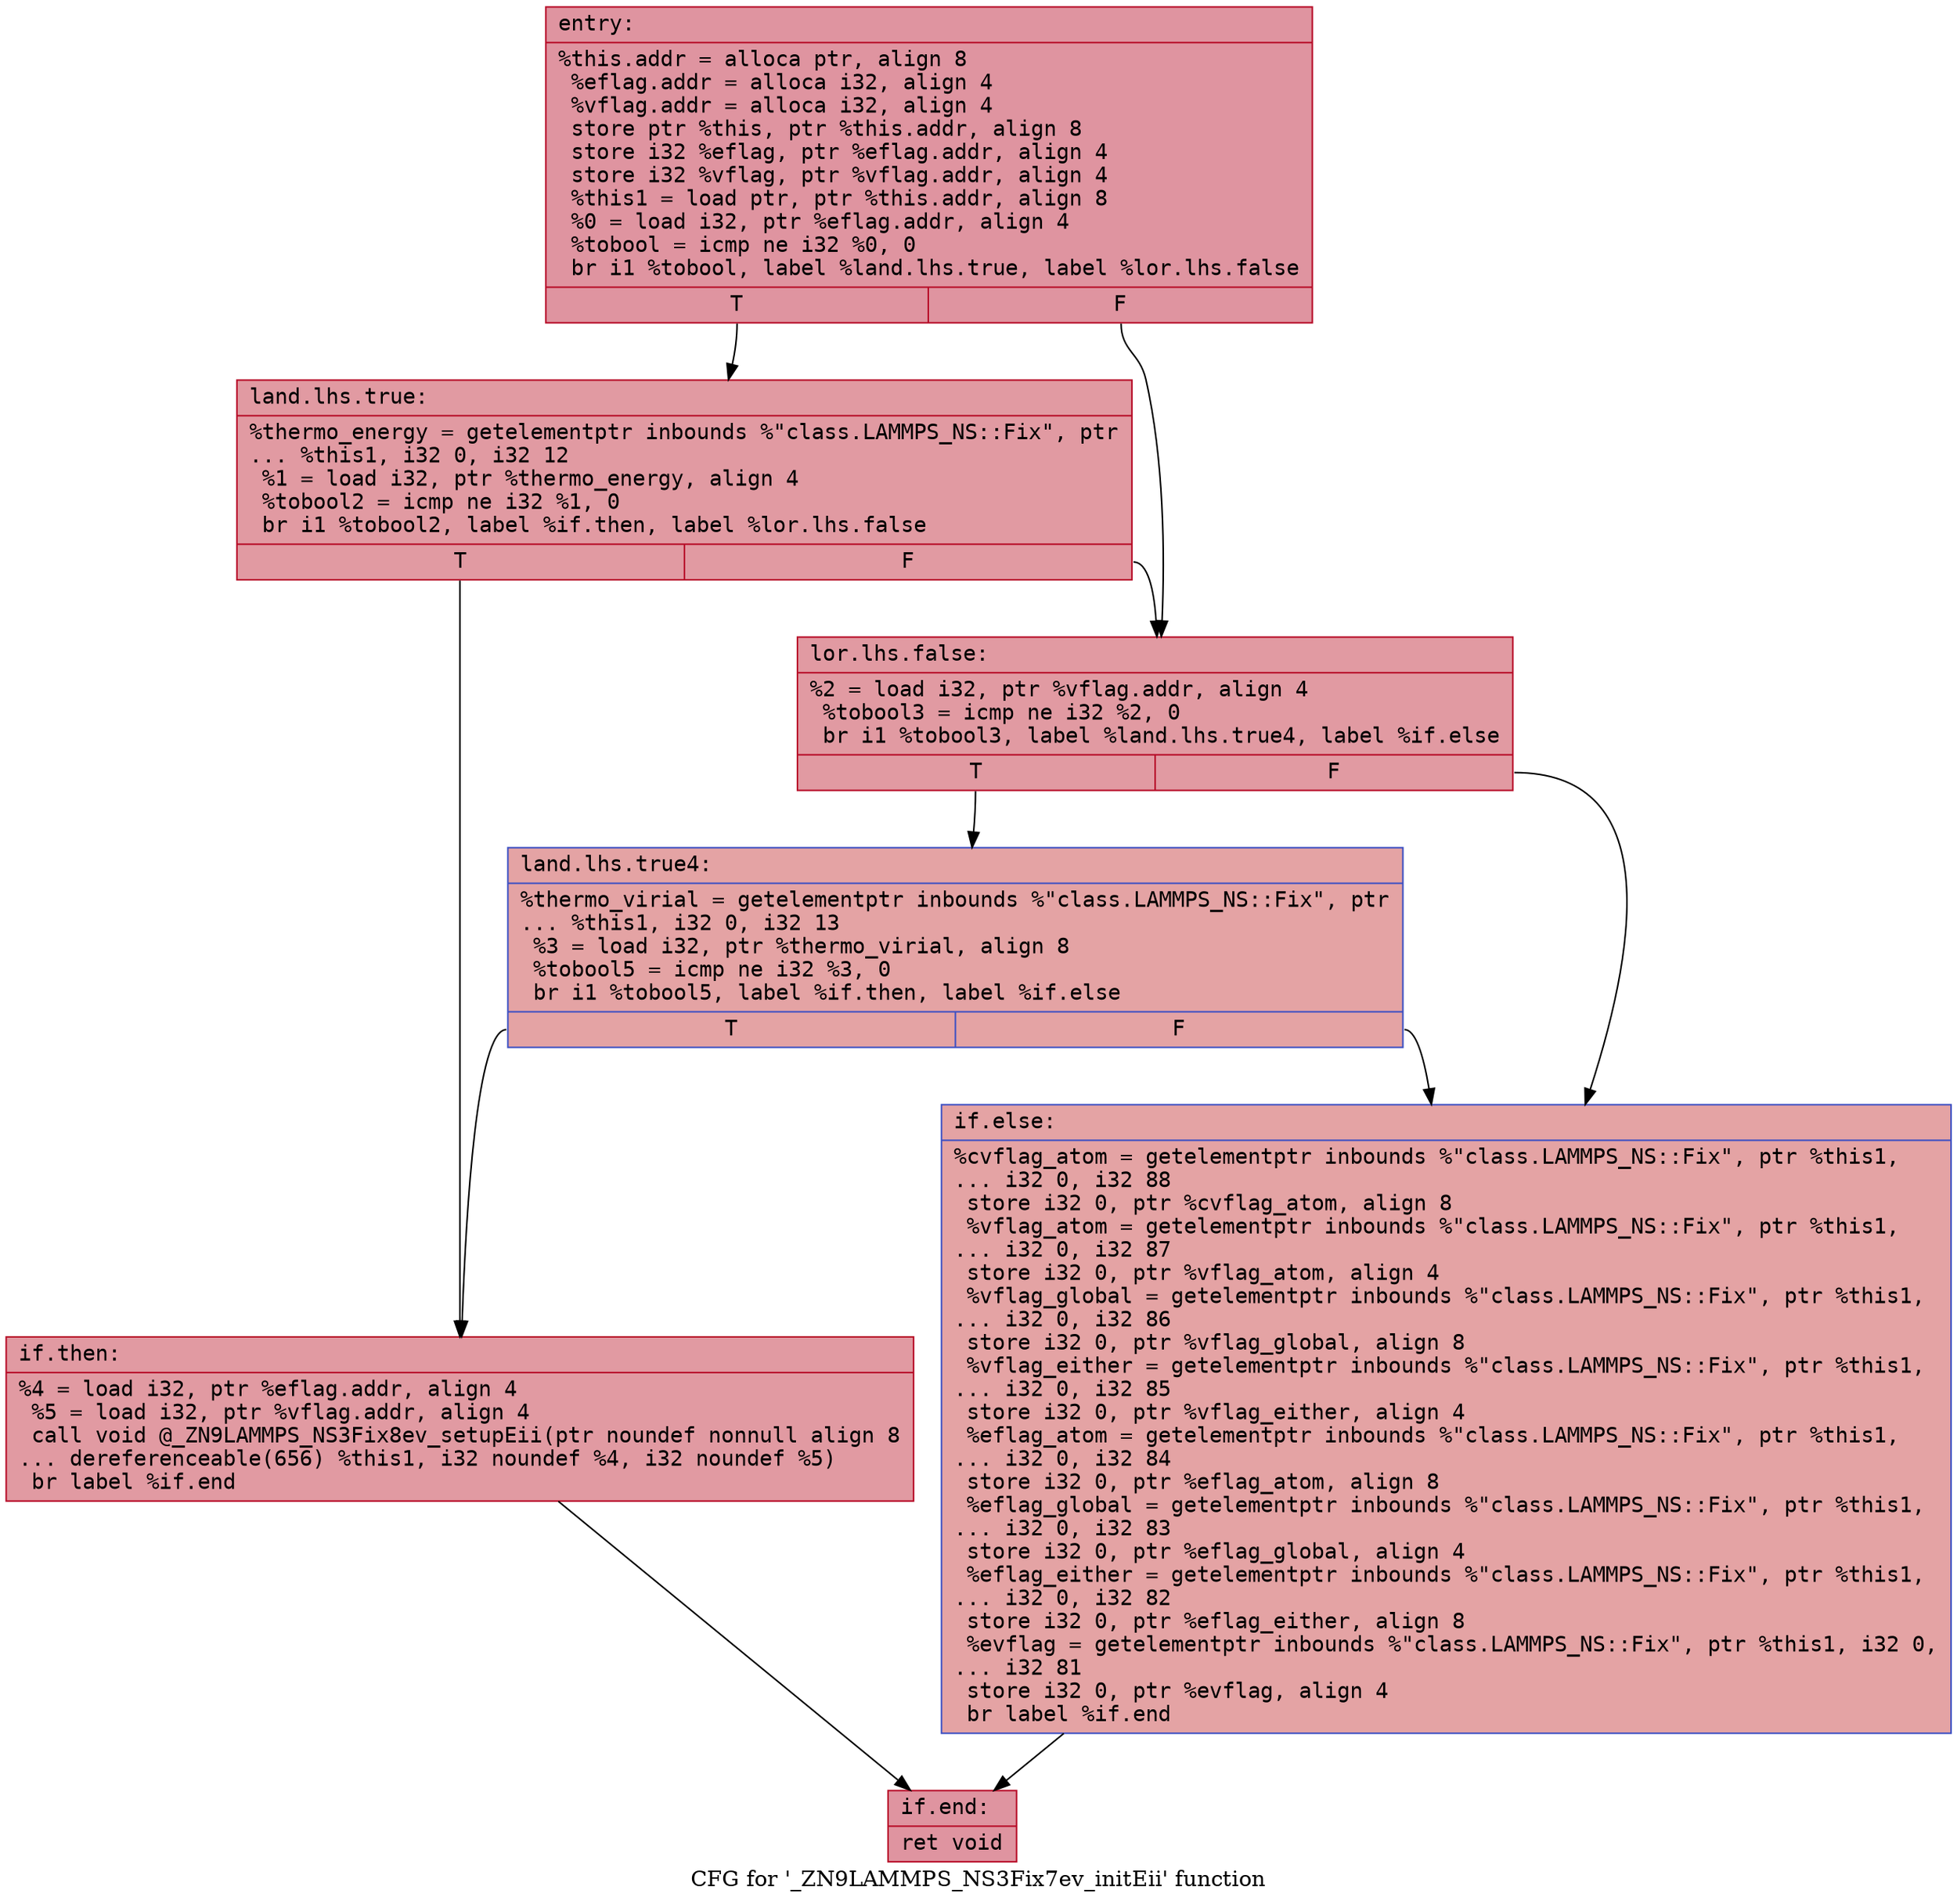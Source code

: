 digraph "CFG for '_ZN9LAMMPS_NS3Fix7ev_initEii' function" {
	label="CFG for '_ZN9LAMMPS_NS3Fix7ev_initEii' function";

	Node0x5634c6545df0 [shape=record,color="#b70d28ff", style=filled, fillcolor="#b70d2870" fontname="Courier",label="{entry:\l|  %this.addr = alloca ptr, align 8\l  %eflag.addr = alloca i32, align 4\l  %vflag.addr = alloca i32, align 4\l  store ptr %this, ptr %this.addr, align 8\l  store i32 %eflag, ptr %eflag.addr, align 4\l  store i32 %vflag, ptr %vflag.addr, align 4\l  %this1 = load ptr, ptr %this.addr, align 8\l  %0 = load i32, ptr %eflag.addr, align 4\l  %tobool = icmp ne i32 %0, 0\l  br i1 %tobool, label %land.lhs.true, label %lor.lhs.false\l|{<s0>T|<s1>F}}"];
	Node0x5634c6545df0:s0 -> Node0x5634c6546320[tooltip="entry -> land.lhs.true\nProbability 62.50%" ];
	Node0x5634c6545df0:s1 -> Node0x5634c65463a0[tooltip="entry -> lor.lhs.false\nProbability 37.50%" ];
	Node0x5634c6546320 [shape=record,color="#b70d28ff", style=filled, fillcolor="#bb1b2c70" fontname="Courier",label="{land.lhs.true:\l|  %thermo_energy = getelementptr inbounds %\"class.LAMMPS_NS::Fix\", ptr\l... %this1, i32 0, i32 12\l  %1 = load i32, ptr %thermo_energy, align 4\l  %tobool2 = icmp ne i32 %1, 0\l  br i1 %tobool2, label %if.then, label %lor.lhs.false\l|{<s0>T|<s1>F}}"];
	Node0x5634c6546320:s0 -> Node0x5634c6546890[tooltip="land.lhs.true -> if.then\nProbability 62.50%" ];
	Node0x5634c6546320:s1 -> Node0x5634c65463a0[tooltip="land.lhs.true -> lor.lhs.false\nProbability 37.50%" ];
	Node0x5634c65463a0 [shape=record,color="#b70d28ff", style=filled, fillcolor="#bb1b2c70" fontname="Courier",label="{lor.lhs.false:\l|  %2 = load i32, ptr %vflag.addr, align 4\l  %tobool3 = icmp ne i32 %2, 0\l  br i1 %tobool3, label %land.lhs.true4, label %if.else\l|{<s0>T|<s1>F}}"];
	Node0x5634c65463a0:s0 -> Node0x5634c6546ae0[tooltip="lor.lhs.false -> land.lhs.true4\nProbability 62.50%" ];
	Node0x5634c65463a0:s1 -> Node0x5634c6546b60[tooltip="lor.lhs.false -> if.else\nProbability 37.50%" ];
	Node0x5634c6546ae0 [shape=record,color="#3d50c3ff", style=filled, fillcolor="#c32e3170" fontname="Courier",label="{land.lhs.true4:\l|  %thermo_virial = getelementptr inbounds %\"class.LAMMPS_NS::Fix\", ptr\l... %this1, i32 0, i32 13\l  %3 = load i32, ptr %thermo_virial, align 8\l  %tobool5 = icmp ne i32 %3, 0\l  br i1 %tobool5, label %if.then, label %if.else\l|{<s0>T|<s1>F}}"];
	Node0x5634c6546ae0:s0 -> Node0x5634c6546890[tooltip="land.lhs.true4 -> if.then\nProbability 62.50%" ];
	Node0x5634c6546ae0:s1 -> Node0x5634c6546b60[tooltip="land.lhs.true4 -> if.else\nProbability 37.50%" ];
	Node0x5634c6546890 [shape=record,color="#b70d28ff", style=filled, fillcolor="#bb1b2c70" fontname="Courier",label="{if.then:\l|  %4 = load i32, ptr %eflag.addr, align 4\l  %5 = load i32, ptr %vflag.addr, align 4\l  call void @_ZN9LAMMPS_NS3Fix8ev_setupEii(ptr noundef nonnull align 8\l... dereferenceable(656) %this1, i32 noundef %4, i32 noundef %5)\l  br label %if.end\l}"];
	Node0x5634c6546890 -> Node0x5634c65471c0[tooltip="if.then -> if.end\nProbability 100.00%" ];
	Node0x5634c6546b60 [shape=record,color="#3d50c3ff", style=filled, fillcolor="#c32e3170" fontname="Courier",label="{if.else:\l|  %cvflag_atom = getelementptr inbounds %\"class.LAMMPS_NS::Fix\", ptr %this1,\l... i32 0, i32 88\l  store i32 0, ptr %cvflag_atom, align 8\l  %vflag_atom = getelementptr inbounds %\"class.LAMMPS_NS::Fix\", ptr %this1,\l... i32 0, i32 87\l  store i32 0, ptr %vflag_atom, align 4\l  %vflag_global = getelementptr inbounds %\"class.LAMMPS_NS::Fix\", ptr %this1,\l... i32 0, i32 86\l  store i32 0, ptr %vflag_global, align 8\l  %vflag_either = getelementptr inbounds %\"class.LAMMPS_NS::Fix\", ptr %this1,\l... i32 0, i32 85\l  store i32 0, ptr %vflag_either, align 4\l  %eflag_atom = getelementptr inbounds %\"class.LAMMPS_NS::Fix\", ptr %this1,\l... i32 0, i32 84\l  store i32 0, ptr %eflag_atom, align 8\l  %eflag_global = getelementptr inbounds %\"class.LAMMPS_NS::Fix\", ptr %this1,\l... i32 0, i32 83\l  store i32 0, ptr %eflag_global, align 4\l  %eflag_either = getelementptr inbounds %\"class.LAMMPS_NS::Fix\", ptr %this1,\l... i32 0, i32 82\l  store i32 0, ptr %eflag_either, align 8\l  %evflag = getelementptr inbounds %\"class.LAMMPS_NS::Fix\", ptr %this1, i32 0,\l... i32 81\l  store i32 0, ptr %evflag, align 4\l  br label %if.end\l}"];
	Node0x5634c6546b60 -> Node0x5634c65471c0[tooltip="if.else -> if.end\nProbability 100.00%" ];
	Node0x5634c65471c0 [shape=record,color="#b70d28ff", style=filled, fillcolor="#b70d2870" fontname="Courier",label="{if.end:\l|  ret void\l}"];
}
